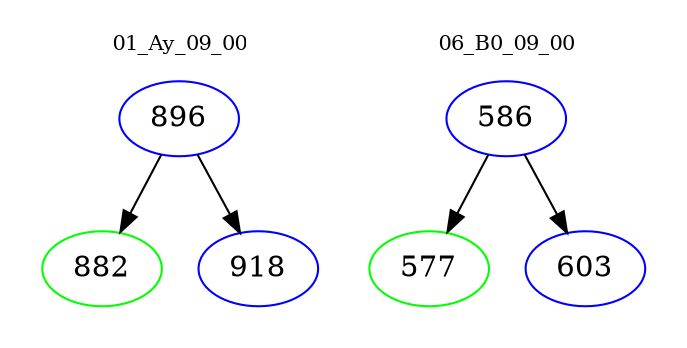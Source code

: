 digraph{
subgraph cluster_0 {
color = white
label = "01_Ay_09_00";
fontsize=10;
T0_896 [label="896", color="blue"]
T0_896 -> T0_882 [color="black"]
T0_882 [label="882", color="green"]
T0_896 -> T0_918 [color="black"]
T0_918 [label="918", color="blue"]
}
subgraph cluster_1 {
color = white
label = "06_B0_09_00";
fontsize=10;
T1_586 [label="586", color="blue"]
T1_586 -> T1_577 [color="black"]
T1_577 [label="577", color="green"]
T1_586 -> T1_603 [color="black"]
T1_603 [label="603", color="blue"]
}
}
